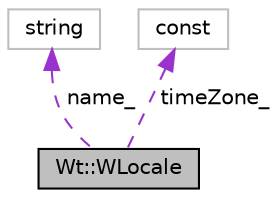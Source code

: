digraph "Wt::WLocale"
{
 // LATEX_PDF_SIZE
  edge [fontname="Helvetica",fontsize="10",labelfontname="Helvetica",labelfontsize="10"];
  node [fontname="Helvetica",fontsize="10",shape=record];
  Node1 [label="Wt::WLocale",height=0.2,width=0.4,color="black", fillcolor="grey75", style="filled", fontcolor="black",tooltip="A locale."];
  Node2 -> Node1 [dir="back",color="darkorchid3",fontsize="10",style="dashed",label=" name_" ,fontname="Helvetica"];
  Node2 [label="string",height=0.2,width=0.4,color="grey75", fillcolor="white", style="filled",tooltip=" "];
  Node3 -> Node1 [dir="back",color="darkorchid3",fontsize="10",style="dashed",label=" timeZone_" ,fontname="Helvetica"];
  Node3 [label="const",height=0.2,width=0.4,color="grey75", fillcolor="white", style="filled",tooltip=" "];
}
